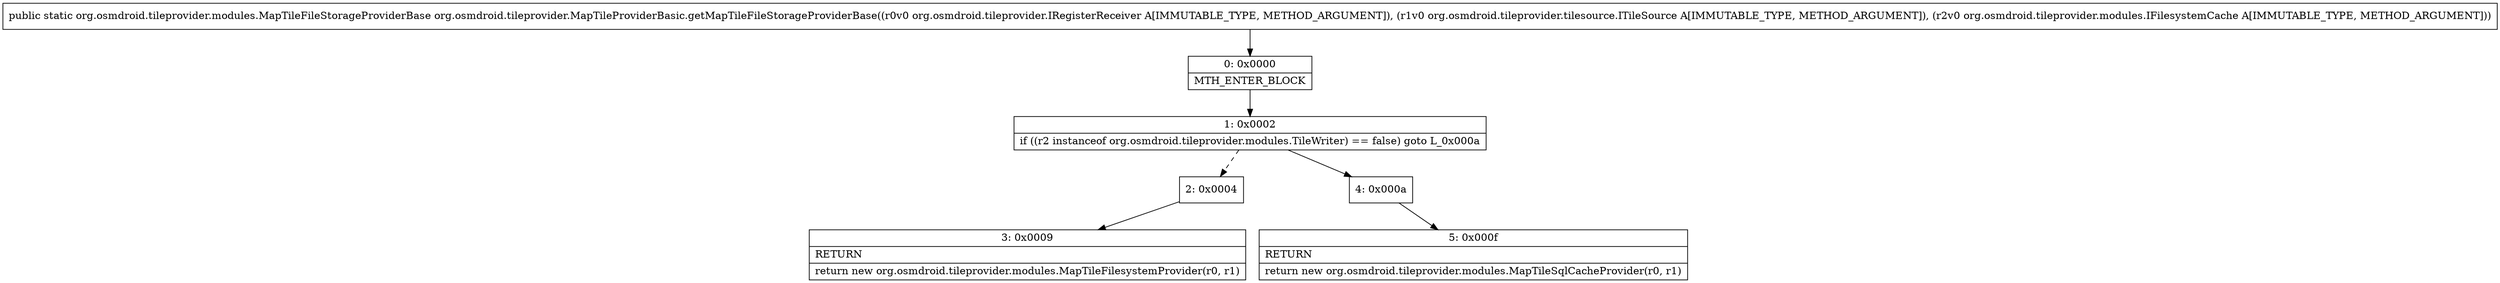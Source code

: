 digraph "CFG fororg.osmdroid.tileprovider.MapTileProviderBasic.getMapTileFileStorageProviderBase(Lorg\/osmdroid\/tileprovider\/IRegisterReceiver;Lorg\/osmdroid\/tileprovider\/tilesource\/ITileSource;Lorg\/osmdroid\/tileprovider\/modules\/IFilesystemCache;)Lorg\/osmdroid\/tileprovider\/modules\/MapTileFileStorageProviderBase;" {
Node_0 [shape=record,label="{0\:\ 0x0000|MTH_ENTER_BLOCK\l}"];
Node_1 [shape=record,label="{1\:\ 0x0002|if ((r2 instanceof org.osmdroid.tileprovider.modules.TileWriter) == false) goto L_0x000a\l}"];
Node_2 [shape=record,label="{2\:\ 0x0004}"];
Node_3 [shape=record,label="{3\:\ 0x0009|RETURN\l|return new org.osmdroid.tileprovider.modules.MapTileFilesystemProvider(r0, r1)\l}"];
Node_4 [shape=record,label="{4\:\ 0x000a}"];
Node_5 [shape=record,label="{5\:\ 0x000f|RETURN\l|return new org.osmdroid.tileprovider.modules.MapTileSqlCacheProvider(r0, r1)\l}"];
MethodNode[shape=record,label="{public static org.osmdroid.tileprovider.modules.MapTileFileStorageProviderBase org.osmdroid.tileprovider.MapTileProviderBasic.getMapTileFileStorageProviderBase((r0v0 org.osmdroid.tileprovider.IRegisterReceiver A[IMMUTABLE_TYPE, METHOD_ARGUMENT]), (r1v0 org.osmdroid.tileprovider.tilesource.ITileSource A[IMMUTABLE_TYPE, METHOD_ARGUMENT]), (r2v0 org.osmdroid.tileprovider.modules.IFilesystemCache A[IMMUTABLE_TYPE, METHOD_ARGUMENT])) }"];
MethodNode -> Node_0;
Node_0 -> Node_1;
Node_1 -> Node_2[style=dashed];
Node_1 -> Node_4;
Node_2 -> Node_3;
Node_4 -> Node_5;
}

